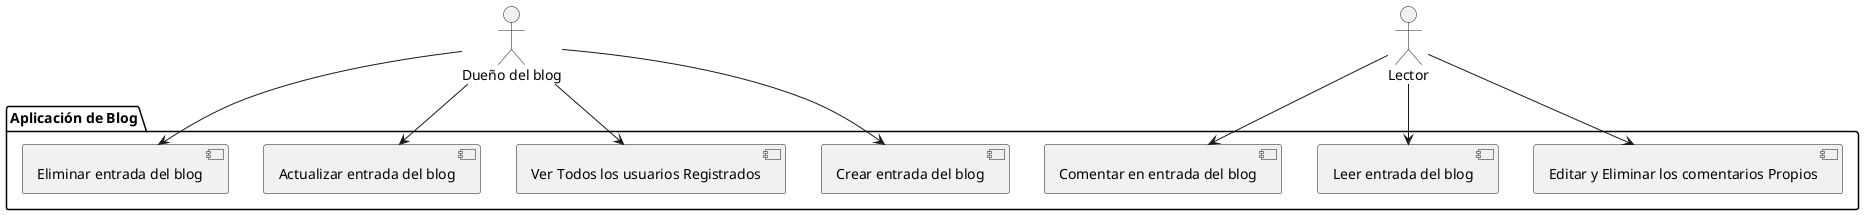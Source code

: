 @startuml
package "Aplicación de Blog" {
  [Crear entrada del blog]
  [Leer entrada del blog]
  [Actualizar entrada del blog]
  [Eliminar entrada del blog]
  [Comentar en entrada del blog]
   [Editar y Eliminar los comentarios Propios]
   [Ver Todos los usuarios Registrados]
}

actor :Dueño del blog: as owner
actor :Lector: as reader

owner --> [Ver Todos los usuarios Registrados]
owner --> [Crear entrada del blog]
owner --> [Actualizar entrada del blog]
owner --> [Eliminar entrada del blog]
reader --> [Leer entrada del blog]
reader --> [Comentar en entrada del blog]
reader --> [Editar y Eliminar los comentarios Propios]

@enduml